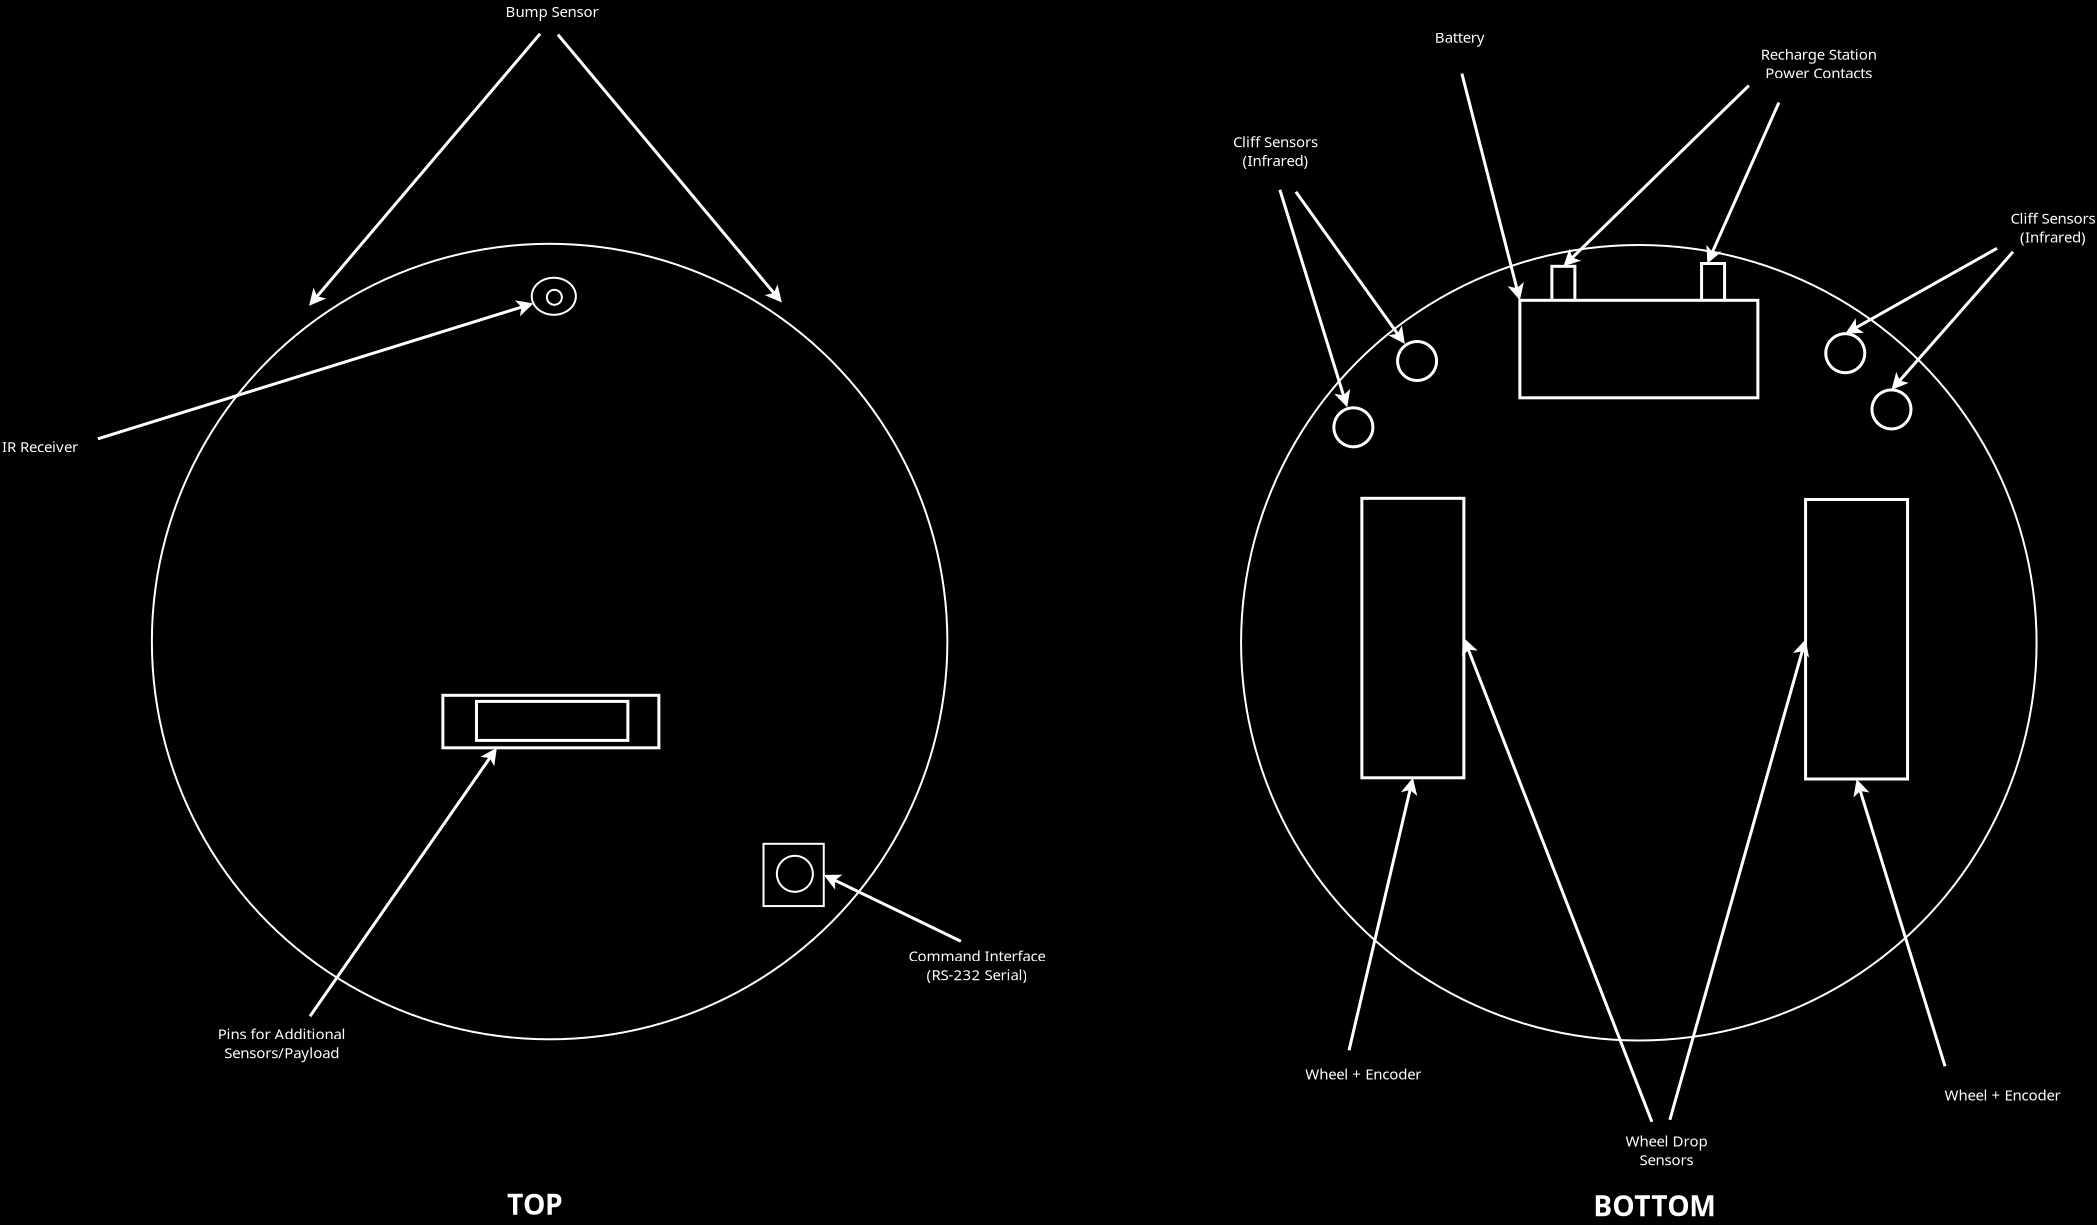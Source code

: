 <?xml version="1.0" encoding="UTF-8"?>
<dia:diagram xmlns:dia="http://www.lysator.liu.se/~alla/dia/">
  <dia:layer name="Background" visible="true" active="true">
    <dia:object type="Geometric - Perfect Circle" version="1" id="O0">
      <dia:attribute name="obj_pos">
        <dia:point val="20.7,4.4"/>
      </dia:attribute>
      <dia:attribute name="obj_bb">
        <dia:rectangle val="20.65,4.35;60.525,44.225"/>
      </dia:attribute>
      <dia:attribute name="meta">
        <dia:composite type="dict"/>
      </dia:attribute>
      <dia:attribute name="elem_corner">
        <dia:point val="20.7,4.4"/>
      </dia:attribute>
      <dia:attribute name="elem_width">
        <dia:real val="39.775"/>
      </dia:attribute>
      <dia:attribute name="elem_height">
        <dia:real val="39.775"/>
      </dia:attribute>
      <dia:attribute name="line_width">
        <dia:real val="0.1"/>
      </dia:attribute>
      <dia:attribute name="line_colour">
        <dia:color val="#ffffff"/>
      </dia:attribute>
      <dia:attribute name="fill_colour">
        <dia:color val="#000000"/>
      </dia:attribute>
      <dia:attribute name="show_background">
        <dia:boolean val="true"/>
      </dia:attribute>
      <dia:attribute name="line_style">
        <dia:enum val="0"/>
        <dia:real val="1"/>
      </dia:attribute>
      <dia:attribute name="flip_horizontal">
        <dia:boolean val="false"/>
      </dia:attribute>
      <dia:attribute name="flip_vertical">
        <dia:boolean val="false"/>
      </dia:attribute>
      <dia:attribute name="subscale">
        <dia:real val="1"/>
      </dia:attribute>
    </dia:object>
    <dia:object type="Flowchart - Ellipse" version="0" id="O1">
      <dia:attribute name="obj_pos">
        <dia:point val="39.693,6.097"/>
      </dia:attribute>
      <dia:attribute name="obj_bb">
        <dia:rectangle val="39.643,6.047;41.95,8"/>
      </dia:attribute>
      <dia:attribute name="elem_corner">
        <dia:point val="39.693,6.097"/>
      </dia:attribute>
      <dia:attribute name="elem_width">
        <dia:real val="2.207"/>
      </dia:attribute>
      <dia:attribute name="elem_height">
        <dia:real val="1.853"/>
      </dia:attribute>
      <dia:attribute name="border_color">
        <dia:color val="#ffffff"/>
      </dia:attribute>
      <dia:attribute name="inner_color">
        <dia:color val="#000000"/>
      </dia:attribute>
      <dia:attribute name="show_background">
        <dia:boolean val="true"/>
      </dia:attribute>
      <dia:attribute name="padding">
        <dia:real val="0.354"/>
      </dia:attribute>
      <dia:attribute name="text">
        <dia:composite type="text">
          <dia:attribute name="string">
            <dia:string>##</dia:string>
          </dia:attribute>
          <dia:attribute name="font">
            <dia:font family="sans" style="0" name="Helvetica"/>
          </dia:attribute>
          <dia:attribute name="height">
            <dia:real val="0.8"/>
          </dia:attribute>
          <dia:attribute name="pos">
            <dia:point val="40.797,7.218"/>
          </dia:attribute>
          <dia:attribute name="color">
            <dia:color val="#ffffff"/>
          </dia:attribute>
          <dia:attribute name="alignment">
            <dia:enum val="1"/>
          </dia:attribute>
        </dia:composite>
      </dia:attribute>
    </dia:object>
    <dia:object type="Geometric - Perfect Circle" version="1" id="O2">
      <dia:attribute name="obj_pos">
        <dia:point val="40.45,6.7"/>
      </dia:attribute>
      <dia:attribute name="obj_bb">
        <dia:rectangle val="40.4,6.65;41.25,7.5"/>
      </dia:attribute>
      <dia:attribute name="meta">
        <dia:composite type="dict"/>
      </dia:attribute>
      <dia:attribute name="elem_corner">
        <dia:point val="40.45,6.7"/>
      </dia:attribute>
      <dia:attribute name="elem_width">
        <dia:real val="0.75"/>
      </dia:attribute>
      <dia:attribute name="elem_height">
        <dia:real val="0.75"/>
      </dia:attribute>
      <dia:attribute name="line_width">
        <dia:real val="0.1"/>
      </dia:attribute>
      <dia:attribute name="line_colour">
        <dia:color val="#ffffff"/>
      </dia:attribute>
      <dia:attribute name="fill_colour">
        <dia:color val="#000000"/>
      </dia:attribute>
      <dia:attribute name="show_background">
        <dia:boolean val="true"/>
      </dia:attribute>
      <dia:attribute name="line_style">
        <dia:enum val="0"/>
        <dia:real val="1"/>
      </dia:attribute>
      <dia:attribute name="flip_horizontal">
        <dia:boolean val="false"/>
      </dia:attribute>
      <dia:attribute name="flip_vertical">
        <dia:boolean val="false"/>
      </dia:attribute>
      <dia:attribute name="subscale">
        <dia:real val="1"/>
      </dia:attribute>
    </dia:object>
    <dia:object type="Geometric - Perfect Square" version="1" id="O3">
      <dia:attribute name="obj_pos">
        <dia:point val="51.282,34.4"/>
      </dia:attribute>
      <dia:attribute name="obj_bb">
        <dia:rectangle val="51.232,34.35;54.344,37.562"/>
      </dia:attribute>
      <dia:attribute name="meta">
        <dia:composite type="dict"/>
      </dia:attribute>
      <dia:attribute name="elem_corner">
        <dia:point val="51.282,34.4"/>
      </dia:attribute>
      <dia:attribute name="elem_width">
        <dia:real val="3.012"/>
      </dia:attribute>
      <dia:attribute name="elem_height">
        <dia:real val="3.113"/>
      </dia:attribute>
      <dia:attribute name="line_width">
        <dia:real val="0.1"/>
      </dia:attribute>
      <dia:attribute name="line_colour">
        <dia:color val="#ffffff"/>
      </dia:attribute>
      <dia:attribute name="fill_colour">
        <dia:color val="#000000"/>
      </dia:attribute>
      <dia:attribute name="show_background">
        <dia:boolean val="true"/>
      </dia:attribute>
      <dia:attribute name="line_style">
        <dia:enum val="0"/>
        <dia:real val="1"/>
      </dia:attribute>
      <dia:attribute name="flip_horizontal">
        <dia:boolean val="false"/>
      </dia:attribute>
      <dia:attribute name="flip_vertical">
        <dia:boolean val="false"/>
      </dia:attribute>
      <dia:attribute name="subscale">
        <dia:real val="1"/>
      </dia:attribute>
    </dia:object>
    <dia:object type="Geometric - Perfect Circle" version="1" id="O4">
      <dia:attribute name="obj_pos">
        <dia:point val="51.95,35"/>
      </dia:attribute>
      <dia:attribute name="obj_bb">
        <dia:rectangle val="51.9,34.95;53.8,36.85"/>
      </dia:attribute>
      <dia:attribute name="meta">
        <dia:composite type="dict"/>
      </dia:attribute>
      <dia:attribute name="elem_corner">
        <dia:point val="51.95,35"/>
      </dia:attribute>
      <dia:attribute name="elem_width">
        <dia:real val="1.8"/>
      </dia:attribute>
      <dia:attribute name="elem_height">
        <dia:real val="1.8"/>
      </dia:attribute>
      <dia:attribute name="line_width">
        <dia:real val="0.1"/>
      </dia:attribute>
      <dia:attribute name="line_colour">
        <dia:color val="#ffffff"/>
      </dia:attribute>
      <dia:attribute name="fill_colour">
        <dia:color val="#000000"/>
      </dia:attribute>
      <dia:attribute name="show_background">
        <dia:boolean val="true"/>
      </dia:attribute>
      <dia:attribute name="line_style">
        <dia:enum val="0"/>
        <dia:real val="1"/>
      </dia:attribute>
      <dia:attribute name="flip_horizontal">
        <dia:boolean val="false"/>
      </dia:attribute>
      <dia:attribute name="flip_vertical">
        <dia:boolean val="false"/>
      </dia:attribute>
      <dia:attribute name="subscale">
        <dia:real val="1"/>
      </dia:attribute>
    </dia:object>
    <dia:object type="Standard - Line" version="0" id="O5">
      <dia:attribute name="obj_pos">
        <dia:point val="18,14.15"/>
      </dia:attribute>
      <dia:attribute name="obj_bb">
        <dia:rectangle val="17.906,7.177;39.937,14.244"/>
      </dia:attribute>
      <dia:attribute name="conn_endpoints">
        <dia:point val="18,14.15"/>
        <dia:point val="39.777,7.378"/>
      </dia:attribute>
      <dia:attribute name="numcp">
        <dia:int val="1"/>
      </dia:attribute>
      <dia:attribute name="line_color">
        <dia:color val="#ffffff"/>
      </dia:attribute>
      <dia:attribute name="line_width">
        <dia:real val="0.15"/>
      </dia:attribute>
      <dia:attribute name="end_arrow">
        <dia:enum val="22"/>
      </dia:attribute>
      <dia:attribute name="end_arrow_length">
        <dia:real val="0.5"/>
      </dia:attribute>
      <dia:attribute name="end_arrow_width">
        <dia:real val="0.5"/>
      </dia:attribute>
      <dia:connections>
        <dia:connection handle="1" to="O1" connection="9"/>
      </dia:connections>
    </dia:object>
    <dia:object type="Standard - Line" version="0" id="O6">
      <dia:attribute name="obj_pos">
        <dia:point val="61.152,39.275"/>
      </dia:attribute>
      <dia:attribute name="obj_bb">
        <dia:rectangle val="54.143,35.844;61.252,39.375"/>
      </dia:attribute>
      <dia:attribute name="conn_endpoints">
        <dia:point val="61.152,39.275"/>
        <dia:point val="54.294,35.956"/>
      </dia:attribute>
      <dia:attribute name="numcp">
        <dia:int val="1"/>
      </dia:attribute>
      <dia:attribute name="line_color">
        <dia:color val="#ffffff"/>
      </dia:attribute>
      <dia:attribute name="line_width">
        <dia:real val="0.15"/>
      </dia:attribute>
      <dia:attribute name="end_arrow">
        <dia:enum val="22"/>
      </dia:attribute>
      <dia:attribute name="end_arrow_length">
        <dia:real val="0.5"/>
      </dia:attribute>
      <dia:attribute name="end_arrow_width">
        <dia:real val="0.5"/>
      </dia:attribute>
      <dia:connections>
        <dia:connection handle="1" to="O3" connection="5"/>
      </dia:connections>
    </dia:object>
    <dia:object type="Standard - Line" version="0" id="O7">
      <dia:attribute name="obj_pos">
        <dia:point val="41,-6.062"/>
      </dia:attribute>
      <dia:attribute name="obj_bb">
        <dia:rectangle val="40.894,-6.168;52.308,7.466"/>
      </dia:attribute>
      <dia:attribute name="conn_endpoints">
        <dia:point val="41,-6.062"/>
        <dia:point val="52.2,7.338"/>
      </dia:attribute>
      <dia:attribute name="numcp">
        <dia:int val="1"/>
      </dia:attribute>
      <dia:attribute name="line_color">
        <dia:color val="#ffffff"/>
      </dia:attribute>
      <dia:attribute name="line_width">
        <dia:real val="0.15"/>
      </dia:attribute>
      <dia:attribute name="end_arrow">
        <dia:enum val="22"/>
      </dia:attribute>
      <dia:attribute name="end_arrow_length">
        <dia:real val="0.5"/>
      </dia:attribute>
      <dia:attribute name="end_arrow_width">
        <dia:real val="0.5"/>
      </dia:attribute>
    </dia:object>
    <dia:object type="Standard - Line" version="0" id="O8">
      <dia:attribute name="obj_pos">
        <dia:point val="40.111,-6.102"/>
      </dia:attribute>
      <dia:attribute name="obj_bb">
        <dia:rectangle val="28.45,-6.208;40.216,7.628"/>
      </dia:attribute>
      <dia:attribute name="conn_endpoints">
        <dia:point val="40.111,-6.102"/>
        <dia:point val="28.558,7.5"/>
      </dia:attribute>
      <dia:attribute name="numcp">
        <dia:int val="1"/>
      </dia:attribute>
      <dia:attribute name="line_color">
        <dia:color val="#ffffff"/>
      </dia:attribute>
      <dia:attribute name="line_width">
        <dia:real val="0.15"/>
      </dia:attribute>
      <dia:attribute name="end_arrow">
        <dia:enum val="22"/>
      </dia:attribute>
      <dia:attribute name="end_arrow_length">
        <dia:real val="0.5"/>
      </dia:attribute>
      <dia:attribute name="end_arrow_width">
        <dia:real val="0.5"/>
      </dia:attribute>
    </dia:object>
    <dia:object type="Flowchart - Box" version="0" id="O9">
      <dia:attribute name="obj_pos">
        <dia:point val="35.25,26.975"/>
      </dia:attribute>
      <dia:attribute name="obj_bb">
        <dia:rectangle val="35.175,26.9;46.125,29.675"/>
      </dia:attribute>
      <dia:attribute name="elem_corner">
        <dia:point val="35.25,26.975"/>
      </dia:attribute>
      <dia:attribute name="elem_width">
        <dia:real val="10.8"/>
      </dia:attribute>
      <dia:attribute name="elem_height">
        <dia:real val="2.625"/>
      </dia:attribute>
      <dia:attribute name="border_width">
        <dia:real val="0.15"/>
      </dia:attribute>
      <dia:attribute name="border_color">
        <dia:color val="#ffffff"/>
      </dia:attribute>
      <dia:attribute name="inner_color">
        <dia:color val="#000000"/>
      </dia:attribute>
      <dia:attribute name="show_background">
        <dia:boolean val="true"/>
      </dia:attribute>
      <dia:attribute name="padding">
        <dia:real val="0.5"/>
      </dia:attribute>
      <dia:attribute name="text">
        <dia:composite type="text">
          <dia:attribute name="string">
            <dia:string>##</dia:string>
          </dia:attribute>
          <dia:attribute name="font">
            <dia:font family="sans" style="0" name="Helvetica"/>
          </dia:attribute>
          <dia:attribute name="height">
            <dia:real val="0.8"/>
          </dia:attribute>
          <dia:attribute name="pos">
            <dia:point val="40.65,28.483"/>
          </dia:attribute>
          <dia:attribute name="color">
            <dia:color val="#ffffff"/>
          </dia:attribute>
          <dia:attribute name="alignment">
            <dia:enum val="1"/>
          </dia:attribute>
        </dia:composite>
      </dia:attribute>
    </dia:object>
    <dia:object type="Flowchart - Box" version="0" id="O10">
      <dia:attribute name="obj_pos">
        <dia:point val="36.93,27.28"/>
      </dia:attribute>
      <dia:attribute name="obj_bb">
        <dia:rectangle val="36.855,27.205;44.575,29.305"/>
      </dia:attribute>
      <dia:attribute name="elem_corner">
        <dia:point val="36.93,27.28"/>
      </dia:attribute>
      <dia:attribute name="elem_width">
        <dia:real val="7.57"/>
      </dia:attribute>
      <dia:attribute name="elem_height">
        <dia:real val="1.95"/>
      </dia:attribute>
      <dia:attribute name="border_width">
        <dia:real val="0.15"/>
      </dia:attribute>
      <dia:attribute name="border_color">
        <dia:color val="#ffffff"/>
      </dia:attribute>
      <dia:attribute name="inner_color">
        <dia:color val="#000000"/>
      </dia:attribute>
      <dia:attribute name="show_background">
        <dia:boolean val="true"/>
      </dia:attribute>
      <dia:attribute name="padding">
        <dia:real val="0.5"/>
      </dia:attribute>
      <dia:attribute name="text">
        <dia:composite type="text">
          <dia:attribute name="string">
            <dia:string>##</dia:string>
          </dia:attribute>
          <dia:attribute name="font">
            <dia:font family="sans" style="0" name="Helvetica"/>
          </dia:attribute>
          <dia:attribute name="height">
            <dia:real val="0.8"/>
          </dia:attribute>
          <dia:attribute name="pos">
            <dia:point val="40.715,28.45"/>
          </dia:attribute>
          <dia:attribute name="color">
            <dia:color val="#ffffff"/>
          </dia:attribute>
          <dia:attribute name="alignment">
            <dia:enum val="1"/>
          </dia:attribute>
        </dia:composite>
      </dia:attribute>
    </dia:object>
    <dia:object type="Geometric - Perfect Circle" version="1" id="O11">
      <dia:attribute name="obj_pos">
        <dia:point val="75.16,4.46"/>
      </dia:attribute>
      <dia:attribute name="obj_bb">
        <dia:rectangle val="75.11,4.41;114.985,44.285"/>
      </dia:attribute>
      <dia:attribute name="meta">
        <dia:composite type="dict"/>
      </dia:attribute>
      <dia:attribute name="elem_corner">
        <dia:point val="75.16,4.46"/>
      </dia:attribute>
      <dia:attribute name="elem_width">
        <dia:real val="39.775"/>
      </dia:attribute>
      <dia:attribute name="elem_height">
        <dia:real val="39.775"/>
      </dia:attribute>
      <dia:attribute name="line_width">
        <dia:real val="0.1"/>
      </dia:attribute>
      <dia:attribute name="line_colour">
        <dia:color val="#ffffff"/>
      </dia:attribute>
      <dia:attribute name="fill_colour">
        <dia:color val="#000000"/>
      </dia:attribute>
      <dia:attribute name="show_background">
        <dia:boolean val="true"/>
      </dia:attribute>
      <dia:attribute name="line_style">
        <dia:enum val="0"/>
        <dia:real val="1"/>
      </dia:attribute>
      <dia:attribute name="flip_horizontal">
        <dia:boolean val="false"/>
      </dia:attribute>
      <dia:attribute name="flip_vertical">
        <dia:boolean val="false"/>
      </dia:attribute>
      <dia:attribute name="subscale">
        <dia:real val="1"/>
      </dia:attribute>
    </dia:object>
    <dia:object type="Flowchart - Box" version="0" id="O12">
      <dia:attribute name="obj_pos">
        <dia:point val="81.2,17.125"/>
      </dia:attribute>
      <dia:attribute name="obj_bb">
        <dia:rectangle val="81.125,17.05;86.375,31.175"/>
      </dia:attribute>
      <dia:attribute name="elem_corner">
        <dia:point val="81.2,17.125"/>
      </dia:attribute>
      <dia:attribute name="elem_width">
        <dia:real val="5.1"/>
      </dia:attribute>
      <dia:attribute name="elem_height">
        <dia:real val="13.975"/>
      </dia:attribute>
      <dia:attribute name="border_width">
        <dia:real val="0.15"/>
      </dia:attribute>
      <dia:attribute name="border_color">
        <dia:color val="#ffffff"/>
      </dia:attribute>
      <dia:attribute name="inner_color">
        <dia:color val="#000000"/>
      </dia:attribute>
      <dia:attribute name="show_background">
        <dia:boolean val="true"/>
      </dia:attribute>
      <dia:attribute name="padding">
        <dia:real val="0.5"/>
      </dia:attribute>
      <dia:attribute name="text">
        <dia:composite type="text">
          <dia:attribute name="string">
            <dia:string>##</dia:string>
          </dia:attribute>
          <dia:attribute name="font">
            <dia:font family="sans" style="0" name="Helvetica"/>
          </dia:attribute>
          <dia:attribute name="height">
            <dia:real val="0.8"/>
          </dia:attribute>
          <dia:attribute name="pos">
            <dia:point val="83.75,24.308"/>
          </dia:attribute>
          <dia:attribute name="color">
            <dia:color val="#ffffff"/>
          </dia:attribute>
          <dia:attribute name="alignment">
            <dia:enum val="1"/>
          </dia:attribute>
        </dia:composite>
      </dia:attribute>
    </dia:object>
    <dia:object type="Flowchart - Box" version="0" id="O13">
      <dia:attribute name="obj_pos">
        <dia:point val="103.385,17.185"/>
      </dia:attribute>
      <dia:attribute name="obj_bb">
        <dia:rectangle val="103.31,17.11;108.56,31.235"/>
      </dia:attribute>
      <dia:attribute name="elem_corner">
        <dia:point val="103.385,17.185"/>
      </dia:attribute>
      <dia:attribute name="elem_width">
        <dia:real val="5.1"/>
      </dia:attribute>
      <dia:attribute name="elem_height">
        <dia:real val="13.975"/>
      </dia:attribute>
      <dia:attribute name="border_width">
        <dia:real val="0.15"/>
      </dia:attribute>
      <dia:attribute name="border_color">
        <dia:color val="#ffffff"/>
      </dia:attribute>
      <dia:attribute name="inner_color">
        <dia:color val="#000000"/>
      </dia:attribute>
      <dia:attribute name="show_background">
        <dia:boolean val="true"/>
      </dia:attribute>
      <dia:attribute name="padding">
        <dia:real val="0.5"/>
      </dia:attribute>
      <dia:attribute name="text">
        <dia:composite type="text">
          <dia:attribute name="string">
            <dia:string>##</dia:string>
          </dia:attribute>
          <dia:attribute name="font">
            <dia:font family="sans" style="0" name="Helvetica"/>
          </dia:attribute>
          <dia:attribute name="height">
            <dia:real val="0.8"/>
          </dia:attribute>
          <dia:attribute name="pos">
            <dia:point val="105.935,24.367"/>
          </dia:attribute>
          <dia:attribute name="color">
            <dia:color val="#ffffff"/>
          </dia:attribute>
          <dia:attribute name="alignment">
            <dia:enum val="1"/>
          </dia:attribute>
        </dia:composite>
      </dia:attribute>
    </dia:object>
    <dia:object type="Standard - Line" version="0" id="O14">
      <dia:attribute name="obj_pos">
        <dia:point val="95.7,48.3"/>
      </dia:attribute>
      <dia:attribute name="obj_bb">
        <dia:rectangle val="86.142,23.956;95.797,48.397"/>
      </dia:attribute>
      <dia:attribute name="conn_endpoints">
        <dia:point val="95.7,48.3"/>
        <dia:point val="86.3,24.113"/>
      </dia:attribute>
      <dia:attribute name="numcp">
        <dia:int val="1"/>
      </dia:attribute>
      <dia:attribute name="line_color">
        <dia:color val="#ffffff"/>
      </dia:attribute>
      <dia:attribute name="line_width">
        <dia:real val="0.15"/>
      </dia:attribute>
      <dia:attribute name="end_arrow">
        <dia:enum val="22"/>
      </dia:attribute>
      <dia:attribute name="end_arrow_length">
        <dia:real val="0.5"/>
      </dia:attribute>
      <dia:attribute name="end_arrow_width">
        <dia:real val="0.5"/>
      </dia:attribute>
      <dia:connections>
        <dia:connection handle="1" to="O12" connection="8"/>
      </dia:connections>
    </dia:object>
    <dia:object type="Standard - Line" version="0" id="O15">
      <dia:attribute name="obj_pos">
        <dia:point val="96.6,48.2"/>
      </dia:attribute>
      <dia:attribute name="obj_bb">
        <dia:rectangle val="96.507,24.011;103.606,48.293"/>
      </dia:attribute>
      <dia:attribute name="conn_endpoints">
        <dia:point val="96.6,48.2"/>
        <dia:point val="103.385,24.172"/>
      </dia:attribute>
      <dia:attribute name="numcp">
        <dia:int val="1"/>
      </dia:attribute>
      <dia:attribute name="line_color">
        <dia:color val="#ffffff"/>
      </dia:attribute>
      <dia:attribute name="line_width">
        <dia:real val="0.15"/>
      </dia:attribute>
      <dia:attribute name="end_arrow">
        <dia:enum val="22"/>
      </dia:attribute>
      <dia:attribute name="end_arrow_length">
        <dia:real val="0.5"/>
      </dia:attribute>
      <dia:attribute name="end_arrow_width">
        <dia:real val="0.5"/>
      </dia:attribute>
      <dia:connections>
        <dia:connection handle="1" to="O13" connection="7"/>
      </dia:connections>
    </dia:object>
    <dia:object type="Standard - Line" version="0" id="O16">
      <dia:attribute name="obj_pos">
        <dia:point val="80.558,44.725"/>
      </dia:attribute>
      <dia:attribute name="obj_bb">
        <dia:rectangle val="80.468,30.937;84.004,44.815"/>
      </dia:attribute>
      <dia:attribute name="conn_endpoints">
        <dia:point val="80.558,44.725"/>
        <dia:point val="83.75,31.1"/>
      </dia:attribute>
      <dia:attribute name="numcp">
        <dia:int val="1"/>
      </dia:attribute>
      <dia:attribute name="line_color">
        <dia:color val="#ffffff"/>
      </dia:attribute>
      <dia:attribute name="line_width">
        <dia:real val="0.15"/>
      </dia:attribute>
      <dia:attribute name="end_arrow">
        <dia:enum val="22"/>
      </dia:attribute>
      <dia:attribute name="end_arrow_length">
        <dia:real val="0.5"/>
      </dia:attribute>
      <dia:attribute name="end_arrow_width">
        <dia:real val="0.5"/>
      </dia:attribute>
      <dia:connections>
        <dia:connection handle="1" to="O12" connection="13"/>
      </dia:connections>
    </dia:object>
    <dia:object type="Standard - Line" version="0" id="O17">
      <dia:attribute name="obj_pos">
        <dia:point val="110.358,45.525"/>
      </dia:attribute>
      <dia:attribute name="obj_bb">
        <dia:rectangle val="105.732,31.0;110.452,45.619"/>
      </dia:attribute>
      <dia:attribute name="conn_endpoints">
        <dia:point val="110.358,45.525"/>
        <dia:point val="105.935,31.16"/>
      </dia:attribute>
      <dia:attribute name="numcp">
        <dia:int val="1"/>
      </dia:attribute>
      <dia:attribute name="line_color">
        <dia:color val="#ffffff"/>
      </dia:attribute>
      <dia:attribute name="line_width">
        <dia:real val="0.15"/>
      </dia:attribute>
      <dia:attribute name="end_arrow">
        <dia:enum val="22"/>
      </dia:attribute>
      <dia:attribute name="end_arrow_length">
        <dia:real val="0.5"/>
      </dia:attribute>
      <dia:attribute name="end_arrow_width">
        <dia:real val="0.5"/>
      </dia:attribute>
      <dia:connections>
        <dia:connection handle="1" to="O13" connection="13"/>
      </dia:connections>
    </dia:object>
    <dia:object type="Standard - Line" version="0" id="O18">
      <dia:attribute name="obj_pos">
        <dia:point val="28.606,43.025"/>
      </dia:attribute>
      <dia:attribute name="obj_bb">
        <dia:rectangle val="28.502,29.462;38.054,43.129"/>
      </dia:attribute>
      <dia:attribute name="conn_endpoints">
        <dia:point val="28.606,43.025"/>
        <dia:point val="37.95,29.6"/>
      </dia:attribute>
      <dia:attribute name="numcp">
        <dia:int val="1"/>
      </dia:attribute>
      <dia:attribute name="line_color">
        <dia:color val="#ffffff"/>
      </dia:attribute>
      <dia:attribute name="line_width">
        <dia:real val="0.15"/>
      </dia:attribute>
      <dia:attribute name="end_arrow">
        <dia:enum val="22"/>
      </dia:attribute>
      <dia:attribute name="end_arrow_length">
        <dia:real val="0.5"/>
      </dia:attribute>
      <dia:attribute name="end_arrow_width">
        <dia:real val="0.5"/>
      </dia:attribute>
      <dia:connections>
        <dia:connection handle="1" to="O9" connection="12"/>
      </dia:connections>
    </dia:object>
    <dia:object type="Geometric - Perfect Circle" version="1" id="O19">
      <dia:attribute name="obj_pos">
        <dia:point val="79.8,12.6"/>
      </dia:attribute>
      <dia:attribute name="obj_bb">
        <dia:rectangle val="79.725,12.525;81.825,14.625"/>
      </dia:attribute>
      <dia:attribute name="meta">
        <dia:composite type="dict"/>
      </dia:attribute>
      <dia:attribute name="elem_corner">
        <dia:point val="79.8,12.6"/>
      </dia:attribute>
      <dia:attribute name="elem_width">
        <dia:real val="1.95"/>
      </dia:attribute>
      <dia:attribute name="elem_height">
        <dia:real val="1.95"/>
      </dia:attribute>
      <dia:attribute name="line_width">
        <dia:real val="0.15"/>
      </dia:attribute>
      <dia:attribute name="line_colour">
        <dia:color val="#ffffff"/>
      </dia:attribute>
      <dia:attribute name="fill_colour">
        <dia:color val="#000000"/>
      </dia:attribute>
      <dia:attribute name="show_background">
        <dia:boolean val="true"/>
      </dia:attribute>
      <dia:attribute name="line_style">
        <dia:enum val="0"/>
        <dia:real val="1"/>
      </dia:attribute>
      <dia:attribute name="flip_horizontal">
        <dia:boolean val="false"/>
      </dia:attribute>
      <dia:attribute name="flip_vertical">
        <dia:boolean val="false"/>
      </dia:attribute>
      <dia:attribute name="subscale">
        <dia:real val="1"/>
      </dia:attribute>
    </dia:object>
    <dia:object type="Geometric - Perfect Circle" version="1" id="O20">
      <dia:attribute name="obj_pos">
        <dia:point val="82.985,9.285"/>
      </dia:attribute>
      <dia:attribute name="obj_bb">
        <dia:rectangle val="82.91,9.21;85.01,11.31"/>
      </dia:attribute>
      <dia:attribute name="meta">
        <dia:composite type="dict"/>
      </dia:attribute>
      <dia:attribute name="elem_corner">
        <dia:point val="82.985,9.285"/>
      </dia:attribute>
      <dia:attribute name="elem_width">
        <dia:real val="1.95"/>
      </dia:attribute>
      <dia:attribute name="elem_height">
        <dia:real val="1.95"/>
      </dia:attribute>
      <dia:attribute name="line_width">
        <dia:real val="0.15"/>
      </dia:attribute>
      <dia:attribute name="line_colour">
        <dia:color val="#ffffff"/>
      </dia:attribute>
      <dia:attribute name="fill_colour">
        <dia:color val="#000000"/>
      </dia:attribute>
      <dia:attribute name="show_background">
        <dia:boolean val="true"/>
      </dia:attribute>
      <dia:attribute name="line_style">
        <dia:enum val="0"/>
        <dia:real val="1"/>
      </dia:attribute>
      <dia:attribute name="flip_horizontal">
        <dia:boolean val="false"/>
      </dia:attribute>
      <dia:attribute name="flip_vertical">
        <dia:boolean val="false"/>
      </dia:attribute>
      <dia:attribute name="subscale">
        <dia:real val="1"/>
      </dia:attribute>
    </dia:object>
    <dia:object type="Geometric - Perfect Circle" version="1" id="O21">
      <dia:attribute name="obj_pos">
        <dia:point val="104.395,8.895"/>
      </dia:attribute>
      <dia:attribute name="obj_bb">
        <dia:rectangle val="104.32,8.82;106.42,10.92"/>
      </dia:attribute>
      <dia:attribute name="meta">
        <dia:composite type="dict"/>
      </dia:attribute>
      <dia:attribute name="elem_corner">
        <dia:point val="104.395,8.895"/>
      </dia:attribute>
      <dia:attribute name="elem_width">
        <dia:real val="1.95"/>
      </dia:attribute>
      <dia:attribute name="elem_height">
        <dia:real val="1.95"/>
      </dia:attribute>
      <dia:attribute name="line_width">
        <dia:real val="0.15"/>
      </dia:attribute>
      <dia:attribute name="line_colour">
        <dia:color val="#ffffff"/>
      </dia:attribute>
      <dia:attribute name="fill_colour">
        <dia:color val="#000000"/>
      </dia:attribute>
      <dia:attribute name="show_background">
        <dia:boolean val="true"/>
      </dia:attribute>
      <dia:attribute name="line_style">
        <dia:enum val="0"/>
        <dia:real val="1"/>
      </dia:attribute>
      <dia:attribute name="flip_horizontal">
        <dia:boolean val="false"/>
      </dia:attribute>
      <dia:attribute name="flip_vertical">
        <dia:boolean val="false"/>
      </dia:attribute>
      <dia:attribute name="subscale">
        <dia:real val="1"/>
      </dia:attribute>
    </dia:object>
    <dia:object type="Geometric - Perfect Circle" version="1" id="O22">
      <dia:attribute name="obj_pos">
        <dia:point val="106.705,11.705"/>
      </dia:attribute>
      <dia:attribute name="obj_bb">
        <dia:rectangle val="106.63,11.63;108.73,13.73"/>
      </dia:attribute>
      <dia:attribute name="meta">
        <dia:composite type="dict"/>
      </dia:attribute>
      <dia:attribute name="elem_corner">
        <dia:point val="106.705,11.705"/>
      </dia:attribute>
      <dia:attribute name="elem_width">
        <dia:real val="1.95"/>
      </dia:attribute>
      <dia:attribute name="elem_height">
        <dia:real val="1.95"/>
      </dia:attribute>
      <dia:attribute name="line_width">
        <dia:real val="0.15"/>
      </dia:attribute>
      <dia:attribute name="line_colour">
        <dia:color val="#ffffff"/>
      </dia:attribute>
      <dia:attribute name="fill_colour">
        <dia:color val="#000000"/>
      </dia:attribute>
      <dia:attribute name="show_background">
        <dia:boolean val="true"/>
      </dia:attribute>
      <dia:attribute name="line_style">
        <dia:enum val="0"/>
        <dia:real val="1"/>
      </dia:attribute>
      <dia:attribute name="flip_horizontal">
        <dia:boolean val="false"/>
      </dia:attribute>
      <dia:attribute name="flip_vertical">
        <dia:boolean val="false"/>
      </dia:attribute>
      <dia:attribute name="subscale">
        <dia:real val="1"/>
      </dia:attribute>
    </dia:object>
    <dia:object type="Standard - Line" version="0" id="O23">
      <dia:attribute name="obj_pos">
        <dia:point val="86.2,-4.112"/>
      </dia:attribute>
      <dia:attribute name="obj_bb">
        <dia:rectangle val="86.109,-4.204;89.339,7.387"/>
      </dia:attribute>
      <dia:attribute name="conn_endpoints">
        <dia:point val="86.2,-4.112"/>
        <dia:point val="89.1,7.225"/>
      </dia:attribute>
      <dia:attribute name="numcp">
        <dia:int val="1"/>
      </dia:attribute>
      <dia:attribute name="line_color">
        <dia:color val="#ffffff"/>
      </dia:attribute>
      <dia:attribute name="line_width">
        <dia:real val="0.15"/>
      </dia:attribute>
      <dia:attribute name="end_arrow">
        <dia:enum val="22"/>
      </dia:attribute>
      <dia:attribute name="end_arrow_length">
        <dia:real val="0.5"/>
      </dia:attribute>
      <dia:attribute name="end_arrow_width">
        <dia:real val="0.5"/>
      </dia:attribute>
      <dia:connections>
        <dia:connection handle="1" to="O26" connection="0"/>
      </dia:connections>
    </dia:object>
    <dia:object type="Flowchart - Box" version="0" id="O24">
      <dia:attribute name="obj_pos">
        <dia:point val="90.7,5.525"/>
      </dia:attribute>
      <dia:attribute name="obj_bb">
        <dia:rectangle val="90.625,5.45;91.925,9.675"/>
      </dia:attribute>
      <dia:attribute name="elem_corner">
        <dia:point val="90.7,5.525"/>
      </dia:attribute>
      <dia:attribute name="elem_width">
        <dia:real val="1.15"/>
      </dia:attribute>
      <dia:attribute name="elem_height">
        <dia:real val="4.075"/>
      </dia:attribute>
      <dia:attribute name="border_width">
        <dia:real val="0.15"/>
      </dia:attribute>
      <dia:attribute name="border_color">
        <dia:color val="#ffffff"/>
      </dia:attribute>
      <dia:attribute name="inner_color">
        <dia:color val="#000000"/>
      </dia:attribute>
      <dia:attribute name="show_background">
        <dia:boolean val="true"/>
      </dia:attribute>
      <dia:attribute name="padding">
        <dia:real val="0.5"/>
      </dia:attribute>
      <dia:attribute name="text">
        <dia:composite type="text">
          <dia:attribute name="string">
            <dia:string>##</dia:string>
          </dia:attribute>
          <dia:attribute name="font">
            <dia:font family="sans" style="0" name="Helvetica"/>
          </dia:attribute>
          <dia:attribute name="height">
            <dia:real val="0.8"/>
          </dia:attribute>
          <dia:attribute name="pos">
            <dia:point val="91.275,7.758"/>
          </dia:attribute>
          <dia:attribute name="color">
            <dia:color val="#ffffff"/>
          </dia:attribute>
          <dia:attribute name="alignment">
            <dia:enum val="1"/>
          </dia:attribute>
        </dia:composite>
      </dia:attribute>
    </dia:object>
    <dia:object type="Flowchart - Box" version="0" id="O25">
      <dia:attribute name="obj_pos">
        <dia:point val="98.185,5.385"/>
      </dia:attribute>
      <dia:attribute name="obj_bb">
        <dia:rectangle val="98.11,5.31;99.41,9.535"/>
      </dia:attribute>
      <dia:attribute name="elem_corner">
        <dia:point val="98.185,5.385"/>
      </dia:attribute>
      <dia:attribute name="elem_width">
        <dia:real val="1.15"/>
      </dia:attribute>
      <dia:attribute name="elem_height">
        <dia:real val="4.075"/>
      </dia:attribute>
      <dia:attribute name="border_width">
        <dia:real val="0.15"/>
      </dia:attribute>
      <dia:attribute name="border_color">
        <dia:color val="#ffffff"/>
      </dia:attribute>
      <dia:attribute name="inner_color">
        <dia:color val="#000000"/>
      </dia:attribute>
      <dia:attribute name="show_background">
        <dia:boolean val="true"/>
      </dia:attribute>
      <dia:attribute name="padding">
        <dia:real val="0.5"/>
      </dia:attribute>
      <dia:attribute name="text">
        <dia:composite type="text">
          <dia:attribute name="string">
            <dia:string>##</dia:string>
          </dia:attribute>
          <dia:attribute name="font">
            <dia:font family="sans" style="0" name="Helvetica"/>
          </dia:attribute>
          <dia:attribute name="height">
            <dia:real val="0.8"/>
          </dia:attribute>
          <dia:attribute name="pos">
            <dia:point val="98.76,7.617"/>
          </dia:attribute>
          <dia:attribute name="color">
            <dia:color val="#ffffff"/>
          </dia:attribute>
          <dia:attribute name="alignment">
            <dia:enum val="1"/>
          </dia:attribute>
        </dia:composite>
      </dia:attribute>
    </dia:object>
    <dia:object type="Flowchart - Box" version="0" id="O26">
      <dia:attribute name="obj_pos">
        <dia:point val="89.1,7.225"/>
      </dia:attribute>
      <dia:attribute name="obj_bb">
        <dia:rectangle val="89.025,7.15;101.075,12.175"/>
      </dia:attribute>
      <dia:attribute name="elem_corner">
        <dia:point val="89.1,7.225"/>
      </dia:attribute>
      <dia:attribute name="elem_width">
        <dia:real val="11.9"/>
      </dia:attribute>
      <dia:attribute name="elem_height">
        <dia:real val="4.875"/>
      </dia:attribute>
      <dia:attribute name="border_width">
        <dia:real val="0.15"/>
      </dia:attribute>
      <dia:attribute name="border_color">
        <dia:color val="#ffffff"/>
      </dia:attribute>
      <dia:attribute name="inner_color">
        <dia:color val="#000000"/>
      </dia:attribute>
      <dia:attribute name="show_background">
        <dia:boolean val="true"/>
      </dia:attribute>
      <dia:attribute name="padding">
        <dia:real val="0.5"/>
      </dia:attribute>
      <dia:attribute name="text">
        <dia:composite type="text">
          <dia:attribute name="string">
            <dia:string>##</dia:string>
          </dia:attribute>
          <dia:attribute name="font">
            <dia:font family="sans" style="0" name="Helvetica"/>
          </dia:attribute>
          <dia:attribute name="height">
            <dia:real val="0.8"/>
          </dia:attribute>
          <dia:attribute name="pos">
            <dia:point val="95.05,9.857"/>
          </dia:attribute>
          <dia:attribute name="color">
            <dia:color val="#ffffff"/>
          </dia:attribute>
          <dia:attribute name="alignment">
            <dia:enum val="1"/>
          </dia:attribute>
        </dia:composite>
      </dia:attribute>
    </dia:object>
    <dia:object type="Standard - Line" version="0" id="O27">
      <dia:attribute name="obj_pos">
        <dia:point val="100.55,-3.513"/>
      </dia:attribute>
      <dia:attribute name="obj_bb">
        <dia:rectangle val="91.155,-3.619;100.656,5.642"/>
      </dia:attribute>
      <dia:attribute name="conn_endpoints">
        <dia:point val="100.55,-3.513"/>
        <dia:point val="91.275,5.525"/>
      </dia:attribute>
      <dia:attribute name="numcp">
        <dia:int val="1"/>
      </dia:attribute>
      <dia:attribute name="line_color">
        <dia:color val="#ffffff"/>
      </dia:attribute>
      <dia:attribute name="line_width">
        <dia:real val="0.15"/>
      </dia:attribute>
      <dia:attribute name="end_arrow">
        <dia:enum val="22"/>
      </dia:attribute>
      <dia:attribute name="end_arrow_length">
        <dia:real val="0.5"/>
      </dia:attribute>
      <dia:attribute name="end_arrow_width">
        <dia:real val="0.5"/>
      </dia:attribute>
      <dia:connections>
        <dia:connection handle="1" to="O24" connection="2"/>
      </dia:connections>
    </dia:object>
    <dia:object type="Standard - Line" version="0" id="O28">
      <dia:attribute name="obj_pos">
        <dia:point val="102.05,-2.663"/>
      </dia:attribute>
      <dia:attribute name="obj_bb">
        <dia:rectangle val="98.342,-2.761;102.149,5.538"/>
      </dia:attribute>
      <dia:attribute name="conn_endpoints">
        <dia:point val="102.05,-2.663"/>
        <dia:point val="98.472,5.385"/>
      </dia:attribute>
      <dia:attribute name="numcp">
        <dia:int val="1"/>
      </dia:attribute>
      <dia:attribute name="line_color">
        <dia:color val="#ffffff"/>
      </dia:attribute>
      <dia:attribute name="line_width">
        <dia:real val="0.15"/>
      </dia:attribute>
      <dia:attribute name="end_arrow">
        <dia:enum val="22"/>
      </dia:attribute>
      <dia:attribute name="end_arrow_length">
        <dia:real val="0.5"/>
      </dia:attribute>
      <dia:attribute name="end_arrow_width">
        <dia:real val="0.5"/>
      </dia:attribute>
      <dia:connections>
        <dia:connection handle="1" to="O25" connection="1"/>
      </dia:connections>
    </dia:object>
    <dia:object type="Standard - Line" version="0" id="O29">
      <dia:attribute name="obj_pos">
        <dia:point val="77.1,1.7"/>
      </dia:attribute>
      <dia:attribute name="obj_bb">
        <dia:rectangle val="77.006,1.606;80.667,12.735"/>
      </dia:attribute>
      <dia:attribute name="conn_endpoints">
        <dia:point val="77.1,1.7"/>
        <dia:point val="80.466,12.575"/>
      </dia:attribute>
      <dia:attribute name="numcp">
        <dia:int val="1"/>
      </dia:attribute>
      <dia:attribute name="line_color">
        <dia:color val="#ffffff"/>
      </dia:attribute>
      <dia:attribute name="line_width">
        <dia:real val="0.15"/>
      </dia:attribute>
      <dia:attribute name="end_arrow">
        <dia:enum val="22"/>
      </dia:attribute>
      <dia:attribute name="end_arrow_length">
        <dia:real val="0.5"/>
      </dia:attribute>
      <dia:attribute name="end_arrow_width">
        <dia:real val="0.5"/>
      </dia:attribute>
      <dia:connections>
        <dia:connection handle="1" to="O19" connection="8"/>
      </dia:connections>
    </dia:object>
    <dia:object type="Standard - Line" version="0" id="O30">
      <dia:attribute name="obj_pos">
        <dia:point val="77.9,1.8"/>
      </dia:attribute>
      <dia:attribute name="obj_bb">
        <dia:rectangle val="77.795,1.695;83.453,9.543"/>
      </dia:attribute>
      <dia:attribute name="conn_endpoints">
        <dia:point val="77.9,1.8"/>
        <dia:point val="83.349,9.406"/>
      </dia:attribute>
      <dia:attribute name="numcp">
        <dia:int val="1"/>
      </dia:attribute>
      <dia:attribute name="line_color">
        <dia:color val="#ffffff"/>
      </dia:attribute>
      <dia:attribute name="line_width">
        <dia:real val="0.15"/>
      </dia:attribute>
      <dia:attribute name="end_arrow">
        <dia:enum val="22"/>
      </dia:attribute>
      <dia:attribute name="end_arrow_length">
        <dia:real val="0.5"/>
      </dia:attribute>
      <dia:attribute name="end_arrow_width">
        <dia:real val="0.5"/>
      </dia:attribute>
      <dia:connections>
        <dia:connection handle="1" to="O20" connection="8"/>
      </dia:connections>
    </dia:object>
    <dia:object type="Standard - Line" version="0" id="O31">
      <dia:attribute name="obj_pos">
        <dia:point val="112.958,4.625"/>
      </dia:attribute>
      <dia:attribute name="obj_bb">
        <dia:rectangle val="105.224,4.523;113.06,8.999"/>
      </dia:attribute>
      <dia:attribute name="conn_endpoints">
        <dia:point val="112.958,4.625"/>
        <dia:point val="105.37,8.895"/>
      </dia:attribute>
      <dia:attribute name="numcp">
        <dia:int val="1"/>
      </dia:attribute>
      <dia:attribute name="line_color">
        <dia:color val="#ffffff"/>
      </dia:attribute>
      <dia:attribute name="line_width">
        <dia:real val="0.15"/>
      </dia:attribute>
      <dia:attribute name="end_arrow">
        <dia:enum val="22"/>
      </dia:attribute>
      <dia:attribute name="end_arrow_length">
        <dia:real val="0.5"/>
      </dia:attribute>
      <dia:attribute name="end_arrow_width">
        <dia:real val="0.5"/>
      </dia:attribute>
      <dia:connections>
        <dia:connection handle="1" to="O21" connection="1"/>
      </dia:connections>
    </dia:object>
    <dia:object type="Standard - Line" version="0" id="O32">
      <dia:attribute name="obj_pos">
        <dia:point val="113.758,4.8"/>
      </dia:attribute>
      <dia:attribute name="obj_bb">
        <dia:rectangle val="107.569,4.694;113.864,11.831"/>
      </dia:attribute>
      <dia:attribute name="conn_endpoints">
        <dia:point val="113.758,4.8"/>
        <dia:point val="107.68,11.705"/>
      </dia:attribute>
      <dia:attribute name="numcp">
        <dia:int val="1"/>
      </dia:attribute>
      <dia:attribute name="line_color">
        <dia:color val="#ffffff"/>
      </dia:attribute>
      <dia:attribute name="line_width">
        <dia:real val="0.15"/>
      </dia:attribute>
      <dia:attribute name="end_arrow">
        <dia:enum val="22"/>
      </dia:attribute>
      <dia:attribute name="end_arrow_length">
        <dia:real val="0.5"/>
      </dia:attribute>
      <dia:attribute name="end_arrow_width">
        <dia:real val="0.5"/>
      </dia:attribute>
      <dia:connections>
        <dia:connection handle="1" to="O22" connection="1"/>
      </dia:connections>
    </dia:object>
    <dia:object type="Standard - Text" version="1" id="O33">
      <dia:attribute name="obj_pos">
        <dia:point val="81.325,46.188"/>
      </dia:attribute>
      <dia:attribute name="obj_bb">
        <dia:rectangle val="78.065,45.49;84.585,46.365"/>
      </dia:attribute>
      <dia:attribute name="text">
        <dia:composite type="text">
          <dia:attribute name="string">
            <dia:string>#Wheel + Encoder#</dia:string>
          </dia:attribute>
          <dia:attribute name="font">
            <dia:font family="sans" style="0" name="Helvetica"/>
          </dia:attribute>
          <dia:attribute name="height">
            <dia:real val="0.938"/>
          </dia:attribute>
          <dia:attribute name="pos">
            <dia:point val="81.325,46.188"/>
          </dia:attribute>
          <dia:attribute name="color">
            <dia:color val="#ffffff"/>
          </dia:attribute>
          <dia:attribute name="alignment">
            <dia:enum val="1"/>
          </dia:attribute>
        </dia:composite>
      </dia:attribute>
      <dia:attribute name="valign">
        <dia:enum val="3"/>
      </dia:attribute>
    </dia:object>
    <dia:object type="Standard - Text" version="1" id="O34">
      <dia:attribute name="obj_pos">
        <dia:point val="96.43,49.528"/>
      </dia:attribute>
      <dia:attribute name="obj_bb">
        <dia:rectangle val="94.235,48.83;98.625,50.643"/>
      </dia:attribute>
      <dia:attribute name="text">
        <dia:composite type="text">
          <dia:attribute name="string">
            <dia:string>#Wheel Drop
Sensors#</dia:string>
          </dia:attribute>
          <dia:attribute name="font">
            <dia:font family="sans" style="0" name="Helvetica"/>
          </dia:attribute>
          <dia:attribute name="height">
            <dia:real val="0.938"/>
          </dia:attribute>
          <dia:attribute name="pos">
            <dia:point val="96.43,49.528"/>
          </dia:attribute>
          <dia:attribute name="color">
            <dia:color val="#ffffff"/>
          </dia:attribute>
          <dia:attribute name="alignment">
            <dia:enum val="1"/>
          </dia:attribute>
        </dia:composite>
      </dia:attribute>
      <dia:attribute name="valign">
        <dia:enum val="3"/>
      </dia:attribute>
    </dia:object>
    <dia:object type="Standard - Text" version="1" id="O35">
      <dia:attribute name="obj_pos">
        <dia:point val="76.875,-0.435"/>
      </dia:attribute>
      <dia:attribute name="obj_bb">
        <dia:rectangle val="74.547,-1.154;79.224,0.724"/>
      </dia:attribute>
      <dia:attribute name="text">
        <dia:composite type="text">
          <dia:attribute name="string">
            <dia:string>#Cliff Sensors
(Infrared)#</dia:string>
          </dia:attribute>
          <dia:attribute name="font">
            <dia:font family="sans" style="0" name="Helvetica"/>
          </dia:attribute>
          <dia:attribute name="height">
            <dia:real val="0.938"/>
          </dia:attribute>
          <dia:attribute name="pos">
            <dia:point val="76.875,-0.435"/>
          </dia:attribute>
          <dia:attribute name="color">
            <dia:color val="#ffffff"/>
          </dia:attribute>
          <dia:attribute name="alignment">
            <dia:enum val="1"/>
          </dia:attribute>
        </dia:composite>
      </dia:attribute>
      <dia:attribute name="valign">
        <dia:enum val="3"/>
      </dia:attribute>
    </dia:object>
    <dia:object type="Standard - Text" version="1" id="O36">
      <dia:attribute name="obj_pos">
        <dia:point val="115.758,3.4"/>
      </dia:attribute>
      <dia:attribute name="obj_bb">
        <dia:rectangle val="113.431,2.703;118.086,4.515"/>
      </dia:attribute>
      <dia:attribute name="text">
        <dia:composite type="text">
          <dia:attribute name="string">
            <dia:string>#Cliff Sensors
(Infrared)#</dia:string>
          </dia:attribute>
          <dia:attribute name="font">
            <dia:font family="sans" style="0" name="Helvetica"/>
          </dia:attribute>
          <dia:attribute name="height">
            <dia:real val="0.938"/>
          </dia:attribute>
          <dia:attribute name="pos">
            <dia:point val="115.758,3.4"/>
          </dia:attribute>
          <dia:attribute name="color">
            <dia:color val="#ffffff"/>
          </dia:attribute>
          <dia:attribute name="alignment">
            <dia:enum val="1"/>
          </dia:attribute>
        </dia:composite>
      </dia:attribute>
      <dia:attribute name="valign">
        <dia:enum val="3"/>
      </dia:attribute>
    </dia:object>
    <dia:object type="Standard - Text" version="1" id="O37">
      <dia:attribute name="obj_pos">
        <dia:point val="86.088,-5.655"/>
      </dia:attribute>
      <dia:attribute name="obj_bb">
        <dia:rectangle val="84.698,-6.374;87.499,-5.434"/>
      </dia:attribute>
      <dia:attribute name="text">
        <dia:composite type="text">
          <dia:attribute name="string">
            <dia:string>#Battery#</dia:string>
          </dia:attribute>
          <dia:attribute name="font">
            <dia:font family="sans" style="0" name="Helvetica"/>
          </dia:attribute>
          <dia:attribute name="height">
            <dia:real val="0.938"/>
          </dia:attribute>
          <dia:attribute name="pos">
            <dia:point val="86.088,-5.655"/>
          </dia:attribute>
          <dia:attribute name="color">
            <dia:color val="#ffffff"/>
          </dia:attribute>
          <dia:attribute name="alignment">
            <dia:enum val="1"/>
          </dia:attribute>
        </dia:composite>
      </dia:attribute>
      <dia:attribute name="valign">
        <dia:enum val="3"/>
      </dia:attribute>
    </dia:object>
    <dia:object type="Standard - Text" version="1" id="O38">
      <dia:attribute name="obj_pos">
        <dia:point val="104.045,-4.81"/>
      </dia:attribute>
      <dia:attribute name="obj_bb">
        <dia:rectangle val="100.827,-5.529;107.284,-3.651"/>
      </dia:attribute>
      <dia:attribute name="text">
        <dia:composite type="text">
          <dia:attribute name="string">
            <dia:string>#Recharge Station
Power Contacts#</dia:string>
          </dia:attribute>
          <dia:attribute name="font">
            <dia:font family="sans" style="0" name="Helvetica"/>
          </dia:attribute>
          <dia:attribute name="height">
            <dia:real val="0.938"/>
          </dia:attribute>
          <dia:attribute name="pos">
            <dia:point val="104.045,-4.81"/>
          </dia:attribute>
          <dia:attribute name="color">
            <dia:color val="#ffffff"/>
          </dia:attribute>
          <dia:attribute name="alignment">
            <dia:enum val="1"/>
          </dia:attribute>
        </dia:composite>
      </dia:attribute>
      <dia:attribute name="valign">
        <dia:enum val="3"/>
      </dia:attribute>
    </dia:object>
    <dia:object type="Standard - Text" version="1" id="O39">
      <dia:attribute name="obj_pos">
        <dia:point val="61.952,40.282"/>
      </dia:attribute>
      <dia:attribute name="obj_bb">
        <dia:rectangle val="58.225,39.585;65.678,41.398"/>
      </dia:attribute>
      <dia:attribute name="text">
        <dia:composite type="text">
          <dia:attribute name="string">
            <dia:string>#Command Interface
(RS-232 Serial)#</dia:string>
          </dia:attribute>
          <dia:attribute name="font">
            <dia:font family="sans" style="0" name="Helvetica"/>
          </dia:attribute>
          <dia:attribute name="height">
            <dia:real val="0.938"/>
          </dia:attribute>
          <dia:attribute name="pos">
            <dia:point val="61.952,40.282"/>
          </dia:attribute>
          <dia:attribute name="color">
            <dia:color val="#ffffff"/>
          </dia:attribute>
          <dia:attribute name="alignment">
            <dia:enum val="1"/>
          </dia:attribute>
        </dia:composite>
      </dia:attribute>
      <dia:attribute name="valign">
        <dia:enum val="3"/>
      </dia:attribute>
    </dia:object>
    <dia:object type="Standard - Text" version="1" id="O40">
      <dia:attribute name="obj_pos">
        <dia:point val="40.711,-6.938"/>
      </dia:attribute>
      <dia:attribute name="obj_bb">
        <dia:rectangle val="38.21,-7.635;43.212,-6.76"/>
      </dia:attribute>
      <dia:attribute name="text">
        <dia:composite type="text">
          <dia:attribute name="string">
            <dia:string>#Bump Sensor#</dia:string>
          </dia:attribute>
          <dia:attribute name="font">
            <dia:font family="sans" style="0" name="Helvetica"/>
          </dia:attribute>
          <dia:attribute name="height">
            <dia:real val="0.938"/>
          </dia:attribute>
          <dia:attribute name="pos">
            <dia:point val="40.711,-6.938"/>
          </dia:attribute>
          <dia:attribute name="color">
            <dia:color val="#ffffff"/>
          </dia:attribute>
          <dia:attribute name="alignment">
            <dia:enum val="1"/>
          </dia:attribute>
        </dia:composite>
      </dia:attribute>
      <dia:attribute name="valign">
        <dia:enum val="3"/>
      </dia:attribute>
    </dia:object>
    <dia:object type="Standard - Text" version="1" id="O41">
      <dia:attribute name="obj_pos">
        <dia:point val="27.187,44.178"/>
      </dia:attribute>
      <dia:attribute name="obj_bb">
        <dia:rectangle val="23.799,43.458;30.598,45.336"/>
      </dia:attribute>
      <dia:attribute name="text">
        <dia:composite type="text">
          <dia:attribute name="string">
            <dia:string>#Pins for Additional
Sensors/Payload#</dia:string>
          </dia:attribute>
          <dia:attribute name="font">
            <dia:font family="sans" style="0" name="Helvetica"/>
          </dia:attribute>
          <dia:attribute name="height">
            <dia:real val="0.938"/>
          </dia:attribute>
          <dia:attribute name="pos">
            <dia:point val="27.187,44.178"/>
          </dia:attribute>
          <dia:attribute name="color">
            <dia:color val="#ffffff"/>
          </dia:attribute>
          <dia:attribute name="alignment">
            <dia:enum val="1"/>
          </dia:attribute>
        </dia:composite>
      </dia:attribute>
      <dia:attribute name="valign">
        <dia:enum val="3"/>
      </dia:attribute>
    </dia:object>
    <dia:object type="Standard - Text" version="1" id="O42">
      <dia:attribute name="obj_pos">
        <dia:point val="15.104,14.818"/>
      </dia:attribute>
      <dia:attribute name="obj_bb">
        <dia:rectangle val="12.992,14.12;17.217,14.995"/>
      </dia:attribute>
      <dia:attribute name="text">
        <dia:composite type="text">
          <dia:attribute name="string">
            <dia:string>#IR Receiver#</dia:string>
          </dia:attribute>
          <dia:attribute name="font">
            <dia:font family="sans" style="0" name="Helvetica"/>
          </dia:attribute>
          <dia:attribute name="height">
            <dia:real val="0.938"/>
          </dia:attribute>
          <dia:attribute name="pos">
            <dia:point val="15.104,14.818"/>
          </dia:attribute>
          <dia:attribute name="color">
            <dia:color val="#ffffff"/>
          </dia:attribute>
          <dia:attribute name="alignment">
            <dia:enum val="1"/>
          </dia:attribute>
        </dia:composite>
      </dia:attribute>
      <dia:attribute name="valign">
        <dia:enum val="3"/>
      </dia:attribute>
    </dia:object>
    <dia:object type="Standard - Text" version="1" id="O43">
      <dia:attribute name="obj_pos">
        <dia:point val="113.228,47.233"/>
      </dia:attribute>
      <dia:attribute name="obj_bb">
        <dia:rectangle val="109.968,46.535;116.488,47.41"/>
      </dia:attribute>
      <dia:attribute name="text">
        <dia:composite type="text">
          <dia:attribute name="string">
            <dia:string>#Wheel + Encoder#</dia:string>
          </dia:attribute>
          <dia:attribute name="font">
            <dia:font family="sans" style="0" name="Helvetica"/>
          </dia:attribute>
          <dia:attribute name="height">
            <dia:real val="0.938"/>
          </dia:attribute>
          <dia:attribute name="pos">
            <dia:point val="113.228,47.233"/>
          </dia:attribute>
          <dia:attribute name="color">
            <dia:color val="#ffffff"/>
          </dia:attribute>
          <dia:attribute name="alignment">
            <dia:enum val="1"/>
          </dia:attribute>
        </dia:composite>
      </dia:attribute>
      <dia:attribute name="valign">
        <dia:enum val="3"/>
      </dia:attribute>
    </dia:object>
    <dia:object type="Standard - Text" version="1" id="O44">
      <dia:attribute name="obj_pos">
        <dia:point val="38.458,52.95"/>
      </dia:attribute>
      <dia:attribute name="obj_bb">
        <dia:rectangle val="38.458,51.64;41.656,53.285"/>
      </dia:attribute>
      <dia:attribute name="text">
        <dia:composite type="text">
          <dia:attribute name="string">
            <dia:string>#TOP#</dia:string>
          </dia:attribute>
          <dia:attribute name="font">
            <dia:font family="sans" style="80" name="Helvetica-Bold"/>
          </dia:attribute>
          <dia:attribute name="height">
            <dia:real val="1.764"/>
          </dia:attribute>
          <dia:attribute name="pos">
            <dia:point val="38.458,52.95"/>
          </dia:attribute>
          <dia:attribute name="color">
            <dia:color val="#ffffff"/>
          </dia:attribute>
          <dia:attribute name="alignment">
            <dia:enum val="0"/>
          </dia:attribute>
        </dia:composite>
      </dia:attribute>
      <dia:attribute name="valign">
        <dia:enum val="3"/>
      </dia:attribute>
    </dia:object>
    <dia:object type="Standard - Text" version="1" id="O45">
      <dia:attribute name="obj_pos">
        <dia:point val="92.768,53.02"/>
      </dia:attribute>
      <dia:attribute name="obj_bb">
        <dia:rectangle val="92.768,51.71;99.606,53.355"/>
      </dia:attribute>
      <dia:attribute name="text">
        <dia:composite type="text">
          <dia:attribute name="string">
            <dia:string>#BOTTOM#</dia:string>
          </dia:attribute>
          <dia:attribute name="font">
            <dia:font family="sans" style="80" name="Helvetica-Bold"/>
          </dia:attribute>
          <dia:attribute name="height">
            <dia:real val="1.764"/>
          </dia:attribute>
          <dia:attribute name="pos">
            <dia:point val="92.768,53.02"/>
          </dia:attribute>
          <dia:attribute name="color">
            <dia:color val="#ffffff"/>
          </dia:attribute>
          <dia:attribute name="alignment">
            <dia:enum val="0"/>
          </dia:attribute>
        </dia:composite>
      </dia:attribute>
      <dia:attribute name="valign">
        <dia:enum val="3"/>
      </dia:attribute>
    </dia:object>
  </dia:layer>
</dia:diagram>
